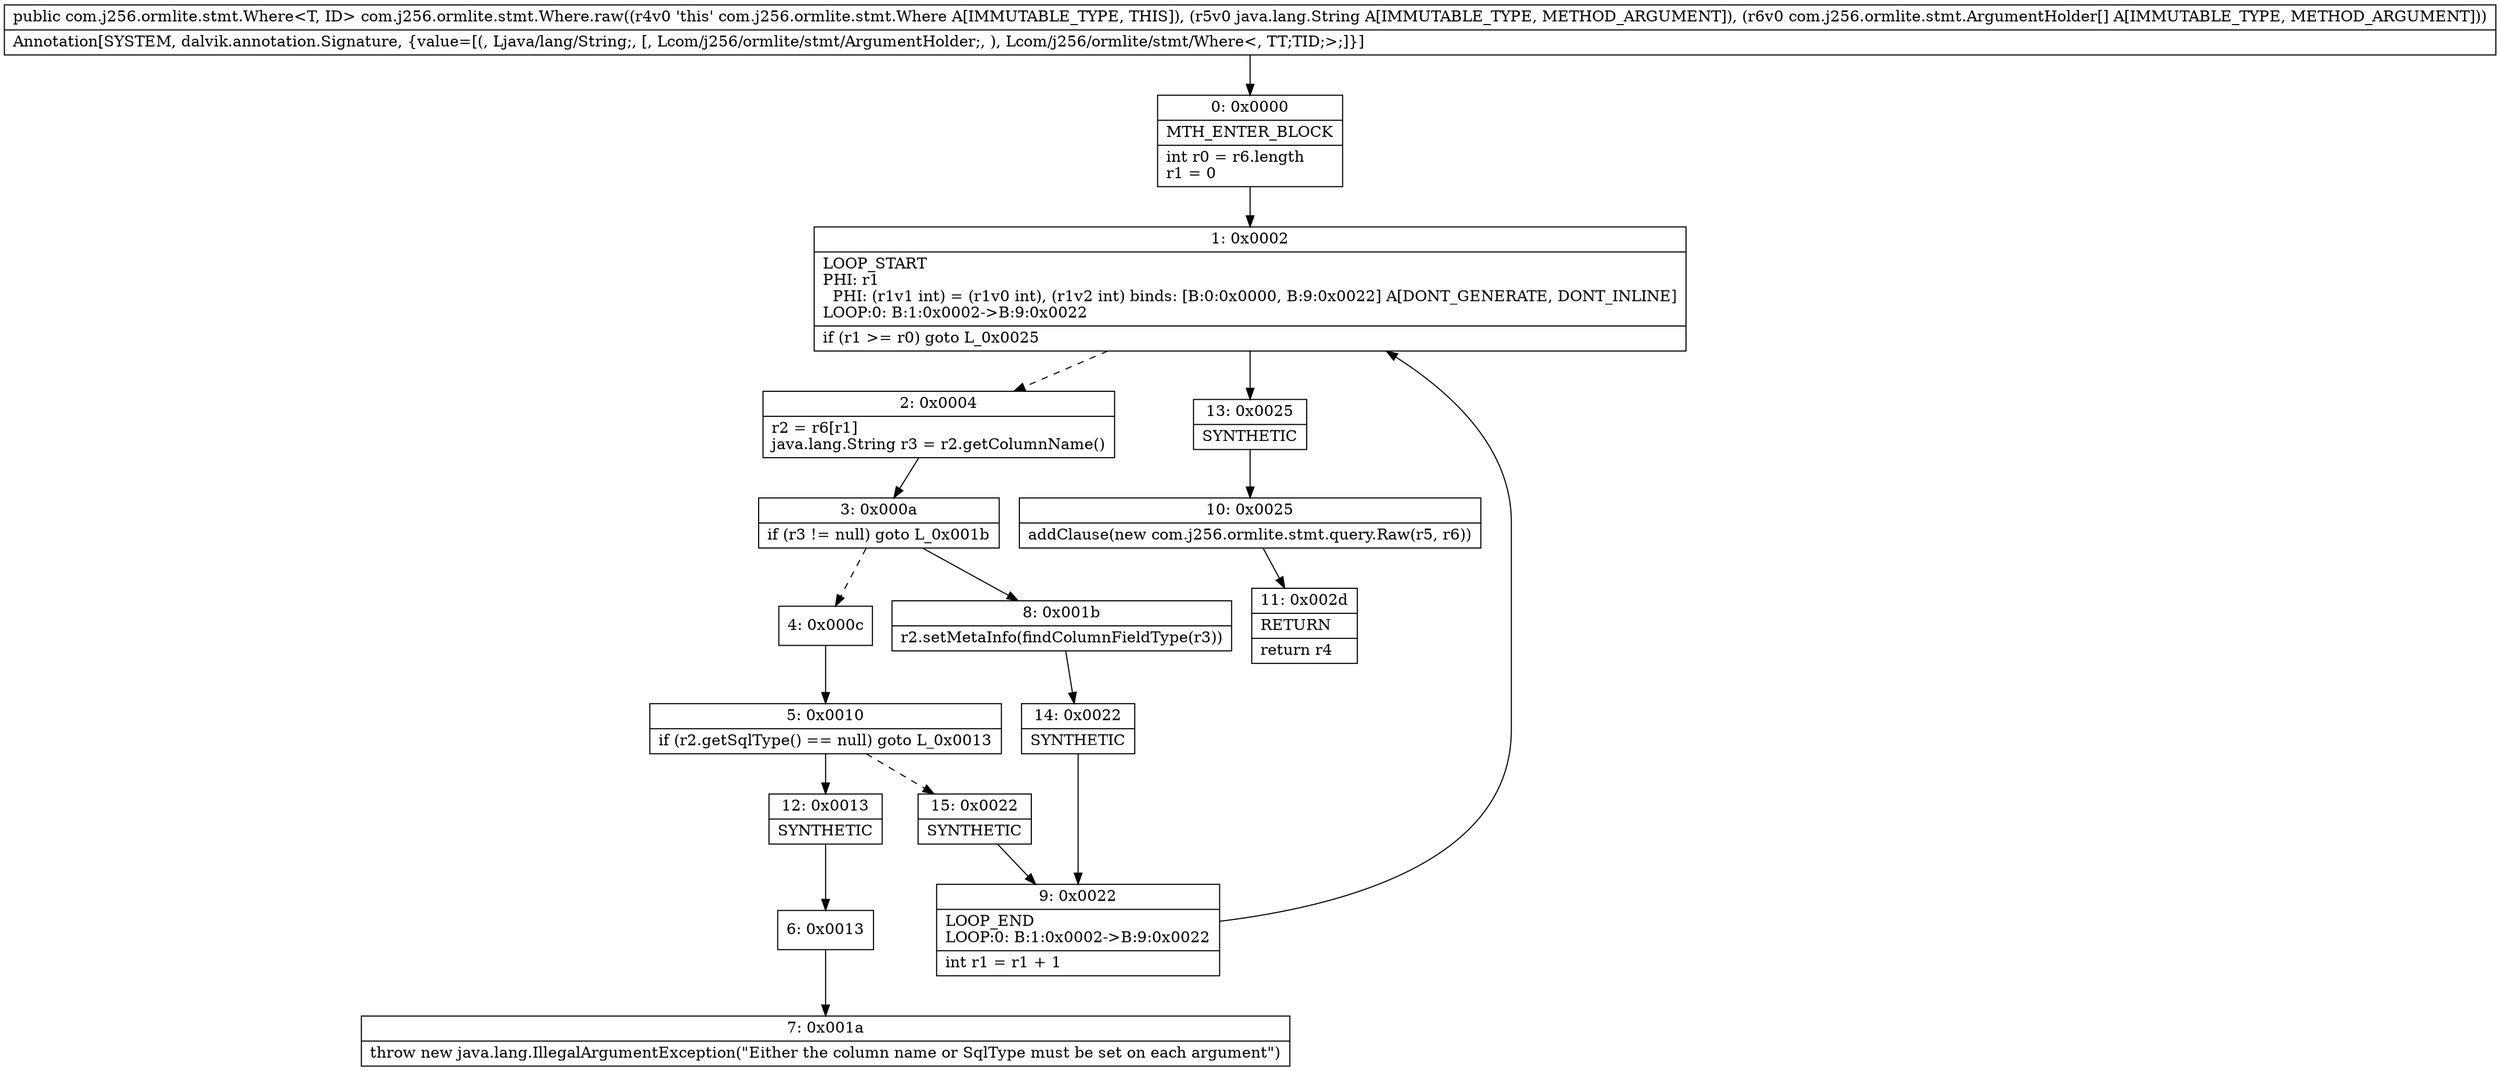digraph "CFG forcom.j256.ormlite.stmt.Where.raw(Ljava\/lang\/String;[Lcom\/j256\/ormlite\/stmt\/ArgumentHolder;)Lcom\/j256\/ormlite\/stmt\/Where;" {
Node_0 [shape=record,label="{0\:\ 0x0000|MTH_ENTER_BLOCK\l|int r0 = r6.length\lr1 = 0\l}"];
Node_1 [shape=record,label="{1\:\ 0x0002|LOOP_START\lPHI: r1 \l  PHI: (r1v1 int) = (r1v0 int), (r1v2 int) binds: [B:0:0x0000, B:9:0x0022] A[DONT_GENERATE, DONT_INLINE]\lLOOP:0: B:1:0x0002\-\>B:9:0x0022\l|if (r1 \>= r0) goto L_0x0025\l}"];
Node_2 [shape=record,label="{2\:\ 0x0004|r2 = r6[r1]\ljava.lang.String r3 = r2.getColumnName()\l}"];
Node_3 [shape=record,label="{3\:\ 0x000a|if (r3 != null) goto L_0x001b\l}"];
Node_4 [shape=record,label="{4\:\ 0x000c}"];
Node_5 [shape=record,label="{5\:\ 0x0010|if (r2.getSqlType() == null) goto L_0x0013\l}"];
Node_6 [shape=record,label="{6\:\ 0x0013}"];
Node_7 [shape=record,label="{7\:\ 0x001a|throw new java.lang.IllegalArgumentException(\"Either the column name or SqlType must be set on each argument\")\l}"];
Node_8 [shape=record,label="{8\:\ 0x001b|r2.setMetaInfo(findColumnFieldType(r3))\l}"];
Node_9 [shape=record,label="{9\:\ 0x0022|LOOP_END\lLOOP:0: B:1:0x0002\-\>B:9:0x0022\l|int r1 = r1 + 1\l}"];
Node_10 [shape=record,label="{10\:\ 0x0025|addClause(new com.j256.ormlite.stmt.query.Raw(r5, r6))\l}"];
Node_11 [shape=record,label="{11\:\ 0x002d|RETURN\l|return r4\l}"];
Node_12 [shape=record,label="{12\:\ 0x0013|SYNTHETIC\l}"];
Node_13 [shape=record,label="{13\:\ 0x0025|SYNTHETIC\l}"];
Node_14 [shape=record,label="{14\:\ 0x0022|SYNTHETIC\l}"];
Node_15 [shape=record,label="{15\:\ 0x0022|SYNTHETIC\l}"];
MethodNode[shape=record,label="{public com.j256.ormlite.stmt.Where\<T, ID\> com.j256.ormlite.stmt.Where.raw((r4v0 'this' com.j256.ormlite.stmt.Where A[IMMUTABLE_TYPE, THIS]), (r5v0 java.lang.String A[IMMUTABLE_TYPE, METHOD_ARGUMENT]), (r6v0 com.j256.ormlite.stmt.ArgumentHolder[] A[IMMUTABLE_TYPE, METHOD_ARGUMENT]))  | Annotation[SYSTEM, dalvik.annotation.Signature, \{value=[(, Ljava\/lang\/String;, [, Lcom\/j256\/ormlite\/stmt\/ArgumentHolder;, ), Lcom\/j256\/ormlite\/stmt\/Where\<, TT;TID;\>;]\}]\l}"];
MethodNode -> Node_0;
Node_0 -> Node_1;
Node_1 -> Node_2[style=dashed];
Node_1 -> Node_13;
Node_2 -> Node_3;
Node_3 -> Node_4[style=dashed];
Node_3 -> Node_8;
Node_4 -> Node_5;
Node_5 -> Node_12;
Node_5 -> Node_15[style=dashed];
Node_6 -> Node_7;
Node_8 -> Node_14;
Node_9 -> Node_1;
Node_10 -> Node_11;
Node_12 -> Node_6;
Node_13 -> Node_10;
Node_14 -> Node_9;
Node_15 -> Node_9;
}


